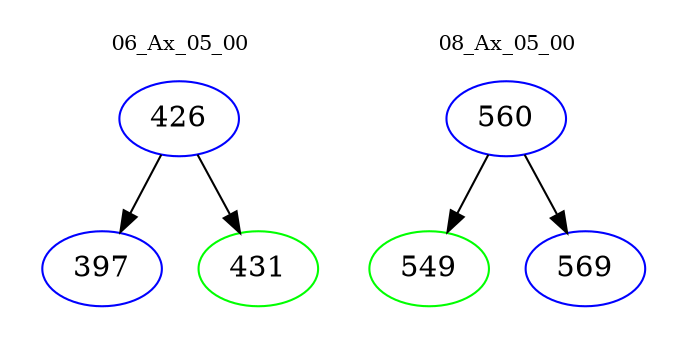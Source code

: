 digraph{
subgraph cluster_0 {
color = white
label = "06_Ax_05_00";
fontsize=10;
T0_426 [label="426", color="blue"]
T0_426 -> T0_397 [color="black"]
T0_397 [label="397", color="blue"]
T0_426 -> T0_431 [color="black"]
T0_431 [label="431", color="green"]
}
subgraph cluster_1 {
color = white
label = "08_Ax_05_00";
fontsize=10;
T1_560 [label="560", color="blue"]
T1_560 -> T1_549 [color="black"]
T1_549 [label="549", color="green"]
T1_560 -> T1_569 [color="black"]
T1_569 [label="569", color="blue"]
}
}
